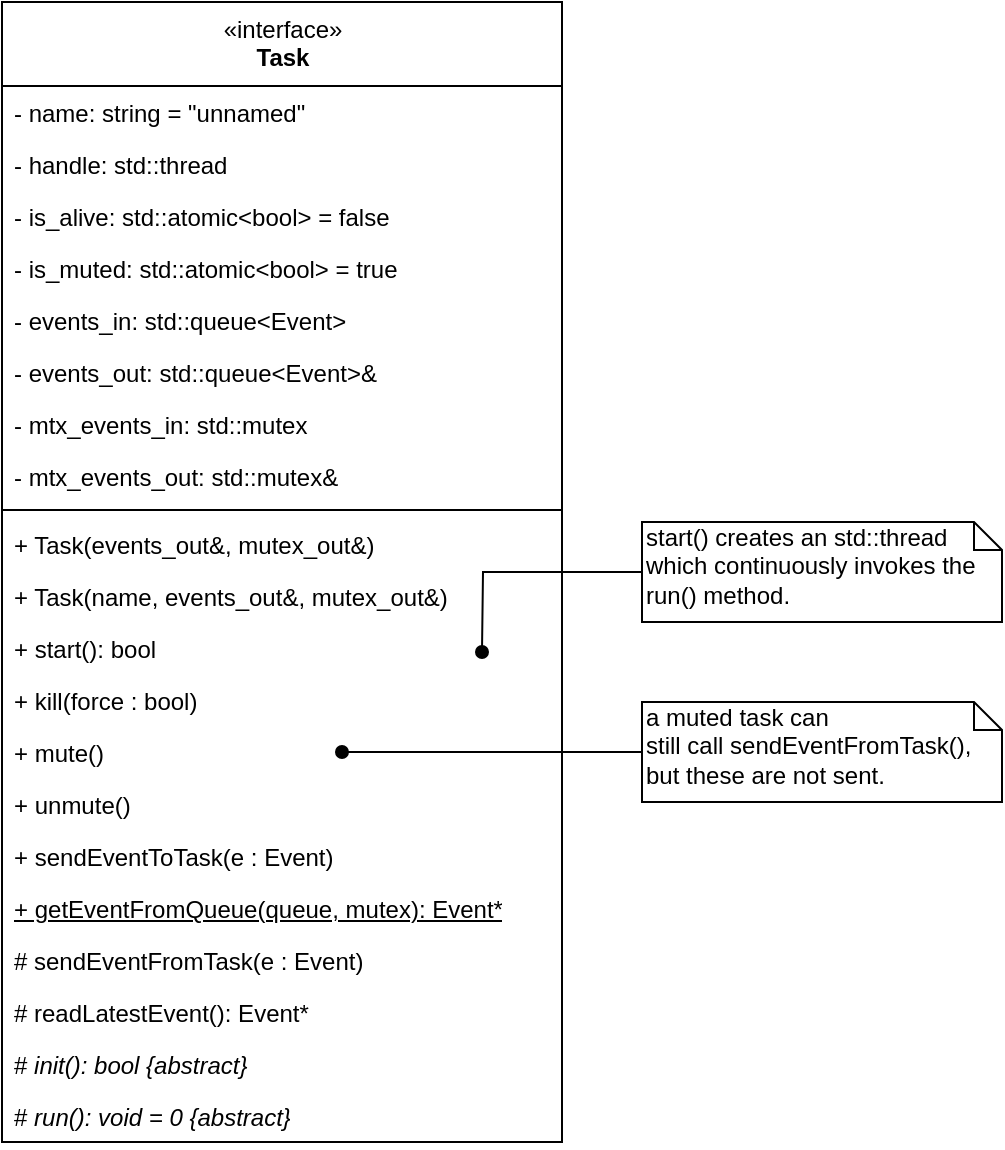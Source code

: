 <mxfile compressed="false" version="13.9.9" type="device">
  <diagram id="njPW_tboIVseyxhEBPLP" name="Page-1">
    <mxGraphModel dx="749" dy="556" grid="1" gridSize="10" guides="1" tooltips="1" connect="1" arrows="1" fold="1" page="1" pageScale="1" pageWidth="850" pageHeight="1100" math="0" shadow="0">
      <root>
        <mxCell id="0" />
        <mxCell id="1" parent="0" />
        <mxCell id="Oq4AOCG_8XORU7gmd54b-26" value="start() creates an std::thread which continuously invokes the run() method." style="shape=note;whiteSpace=wrap;html=1;size=14;verticalAlign=top;align=left;spacingTop=-6;" parent="1" vertex="1">
          <mxGeometry x="400" y="340" width="180" height="50" as="geometry" />
        </mxCell>
        <object label="&lt;span style=&quot;font-weight: normal&quot;&gt;«interface»&lt;br&gt;&lt;/span&gt;Task" Reference="https://stackoverflow.com/a/40255633" id="Oq4AOCG_8XORU7gmd54b-20">
          <mxCell style="swimlane;fontStyle=1;align=center;verticalAlign=top;childLayout=stackLayout;horizontal=1;startSize=42;horizontalStack=0;resizeParent=1;resizeParentMax=0;resizeLast=0;collapsible=1;marginBottom=0;html=1;" parent="1" vertex="1">
            <mxGeometry x="80" y="80" width="280" height="570" as="geometry">
              <mxRectangle x="80" y="80" width="90" height="42" as="alternateBounds" />
            </mxGeometry>
          </mxCell>
        </object>
        <mxCell id="FfK1kQkvp-mUVUn6hDS0-1" value="- name: string = &quot;unnamed&quot;" style="text;strokeColor=none;fillColor=none;align=left;verticalAlign=top;spacingLeft=4;spacingRight=4;overflow=hidden;rotatable=0;points=[[0,0.5],[1,0.5]];portConstraint=eastwest;" parent="Oq4AOCG_8XORU7gmd54b-20" vertex="1">
          <mxGeometry y="42" width="280" height="26" as="geometry" />
        </mxCell>
        <mxCell id="zF8ujBEyW1-UT1-GcIOw-1" value="- handle: std::thread" style="text;strokeColor=none;fillColor=none;align=left;verticalAlign=top;spacingLeft=4;spacingRight=4;overflow=hidden;rotatable=0;points=[[0,0.5],[1,0.5]];portConstraint=eastwest;" vertex="1" parent="Oq4AOCG_8XORU7gmd54b-20">
          <mxGeometry y="68" width="280" height="26" as="geometry" />
        </mxCell>
        <mxCell id="VliTJrwRz1mfwgOG9LFT-1" value="- is_alive: std::atomic&lt;bool&gt; = false" style="text;strokeColor=none;fillColor=none;align=left;verticalAlign=top;spacingLeft=4;spacingRight=4;overflow=hidden;rotatable=0;points=[[0,0.5],[1,0.5]];portConstraint=eastwest;" parent="Oq4AOCG_8XORU7gmd54b-20" vertex="1">
          <mxGeometry y="94" width="280" height="26" as="geometry" />
        </mxCell>
        <mxCell id="d8CSZSj1F7NamnzfL7Gf-14" value="- is_muted: std::atomic&lt;bool&gt; = true" style="text;strokeColor=none;fillColor=none;align=left;verticalAlign=top;spacingLeft=4;spacingRight=4;overflow=hidden;rotatable=0;points=[[0,0.5],[1,0.5]];portConstraint=eastwest;" parent="Oq4AOCG_8XORU7gmd54b-20" vertex="1">
          <mxGeometry y="120" width="280" height="26" as="geometry" />
        </mxCell>
        <mxCell id="d8CSZSj1F7NamnzfL7Gf-1" value="- events_in: std::queue&lt;Event&gt;" style="text;strokeColor=none;fillColor=none;align=left;verticalAlign=top;spacingLeft=4;spacingRight=4;overflow=hidden;rotatable=0;points=[[0,0.5],[1,0.5]];portConstraint=eastwest;" parent="Oq4AOCG_8XORU7gmd54b-20" vertex="1">
          <mxGeometry y="146" width="280" height="26" as="geometry" />
        </mxCell>
        <mxCell id="d8CSZSj1F7NamnzfL7Gf-2" value="- events_out: std::queue&lt;Event&gt;&amp;" style="text;strokeColor=none;fillColor=none;align=left;verticalAlign=top;spacingLeft=4;spacingRight=4;overflow=hidden;rotatable=0;points=[[0,0.5],[1,0.5]];portConstraint=eastwest;" parent="Oq4AOCG_8XORU7gmd54b-20" vertex="1">
          <mxGeometry y="172" width="280" height="26" as="geometry" />
        </mxCell>
        <mxCell id="d8CSZSj1F7NamnzfL7Gf-3" value="- mtx_events_in: std::mutex" style="text;strokeColor=none;fillColor=none;align=left;verticalAlign=top;spacingLeft=4;spacingRight=4;overflow=hidden;rotatable=0;points=[[0,0.5],[1,0.5]];portConstraint=eastwest;" parent="Oq4AOCG_8XORU7gmd54b-20" vertex="1">
          <mxGeometry y="198" width="280" height="26" as="geometry" />
        </mxCell>
        <mxCell id="d8CSZSj1F7NamnzfL7Gf-4" value="- mtx_events_out: std::mutex&amp;" style="text;strokeColor=none;fillColor=none;align=left;verticalAlign=top;spacingLeft=4;spacingRight=4;overflow=hidden;rotatable=0;points=[[0,0.5],[1,0.5]];portConstraint=eastwest;" parent="Oq4AOCG_8XORU7gmd54b-20" vertex="1">
          <mxGeometry y="224" width="280" height="26" as="geometry" />
        </mxCell>
        <mxCell id="Oq4AOCG_8XORU7gmd54b-22" value="" style="line;strokeWidth=1;fillColor=none;align=left;verticalAlign=middle;spacingTop=-1;spacingLeft=3;spacingRight=3;rotatable=0;labelPosition=right;points=[];portConstraint=eastwest;" parent="Oq4AOCG_8XORU7gmd54b-20" vertex="1">
          <mxGeometry y="250" width="280" height="8" as="geometry" />
        </mxCell>
        <mxCell id="Oq4AOCG_8XORU7gmd54b-23" value="+ Task(events_out&amp;, mutex_out&amp;)" style="text;strokeColor=none;fillColor=none;align=left;verticalAlign=top;spacingLeft=4;spacingRight=4;overflow=hidden;rotatable=0;points=[[0,0.5],[1,0.5]];portConstraint=eastwest;" parent="Oq4AOCG_8XORU7gmd54b-20" vertex="1">
          <mxGeometry y="258" width="280" height="26" as="geometry" />
        </mxCell>
        <mxCell id="zF8ujBEyW1-UT1-GcIOw-4" value="+ Task(name, events_out&amp;, mutex_out&amp;)" style="text;strokeColor=none;fillColor=none;align=left;verticalAlign=top;spacingLeft=4;spacingRight=4;overflow=hidden;rotatable=0;points=[[0,0.5],[1,0.5]];portConstraint=eastwest;" vertex="1" parent="Oq4AOCG_8XORU7gmd54b-20">
          <mxGeometry y="284" width="280" height="26" as="geometry" />
        </mxCell>
        <mxCell id="zF8ujBEyW1-UT1-GcIOw-3" value="+ start(): bool" style="text;strokeColor=none;fillColor=none;align=left;verticalAlign=top;spacingLeft=4;spacingRight=4;overflow=hidden;rotatable=0;points=[[0,0.5],[1,0.5]];portConstraint=eastwest;" vertex="1" parent="Oq4AOCG_8XORU7gmd54b-20">
          <mxGeometry y="310" width="280" height="26" as="geometry" />
        </mxCell>
        <mxCell id="d8CSZSj1F7NamnzfL7Gf-22" value="+ kill(force : bool)" style="text;strokeColor=none;fillColor=none;align=left;verticalAlign=top;spacingLeft=4;spacingRight=4;overflow=hidden;rotatable=0;points=[[0,0.5],[1,0.5]];portConstraint=eastwest;" parent="Oq4AOCG_8XORU7gmd54b-20" vertex="1">
          <mxGeometry y="336" width="280" height="26" as="geometry" />
        </mxCell>
        <mxCell id="d8CSZSj1F7NamnzfL7Gf-17" value="+ mute()" style="text;strokeColor=none;fillColor=none;align=left;verticalAlign=top;spacingLeft=4;spacingRight=4;overflow=hidden;rotatable=0;points=[[0,0.5],[1,0.5]];portConstraint=eastwest;" parent="Oq4AOCG_8XORU7gmd54b-20" vertex="1">
          <mxGeometry y="362" width="280" height="26" as="geometry" />
        </mxCell>
        <mxCell id="d8CSZSj1F7NamnzfL7Gf-16" value="+ unmute()" style="text;strokeColor=none;fillColor=none;align=left;verticalAlign=top;spacingLeft=4;spacingRight=4;overflow=hidden;rotatable=0;points=[[0,0.5],[1,0.5]];portConstraint=eastwest;" parent="Oq4AOCG_8XORU7gmd54b-20" vertex="1">
          <mxGeometry y="388" width="280" height="26" as="geometry" />
        </mxCell>
        <mxCell id="d8CSZSj1F7NamnzfL7Gf-9" value="+ sendEventToTask(e : Event)" style="text;strokeColor=none;fillColor=none;align=left;verticalAlign=top;spacingLeft=4;spacingRight=4;overflow=hidden;rotatable=0;points=[[0,0.5],[1,0.5]];portConstraint=eastwest;" parent="Oq4AOCG_8XORU7gmd54b-20" vertex="1">
          <mxGeometry y="414" width="280" height="26" as="geometry" />
        </mxCell>
        <mxCell id="zF8ujBEyW1-UT1-GcIOw-7" value="+ getEventFromQueue(queue, mutex): Event*" style="text;strokeColor=none;fillColor=none;align=left;verticalAlign=top;spacingLeft=4;spacingRight=4;overflow=hidden;rotatable=0;points=[[0,0.5],[1,0.5]];portConstraint=eastwest;fontStyle=4;html=1;" vertex="1" parent="Oq4AOCG_8XORU7gmd54b-20">
          <mxGeometry y="440" width="280" height="26" as="geometry" />
        </mxCell>
        <mxCell id="d8CSZSj1F7NamnzfL7Gf-15" value="# sendEventFromTask(e : Event)" style="text;strokeColor=none;fillColor=none;align=left;verticalAlign=top;spacingLeft=4;spacingRight=4;overflow=hidden;rotatable=0;points=[[0,0.5],[1,0.5]];portConstraint=eastwest;" parent="Oq4AOCG_8XORU7gmd54b-20" vertex="1">
          <mxGeometry y="466" width="280" height="26" as="geometry" />
        </mxCell>
        <mxCell id="d8CSZSj1F7NamnzfL7Gf-19" value="# readLatestEvent(): Event*" style="text;strokeColor=none;fillColor=none;align=left;verticalAlign=top;spacingLeft=4;spacingRight=4;overflow=hidden;rotatable=0;points=[[0,0.5],[1,0.5]];portConstraint=eastwest;" parent="Oq4AOCG_8XORU7gmd54b-20" vertex="1">
          <mxGeometry y="492" width="280" height="26" as="geometry" />
        </mxCell>
        <mxCell id="Oq4AOCG_8XORU7gmd54b-24" value="&lt;span style=&quot;font-style: normal&quot;&gt;#&lt;/span&gt; init(): bool {abstract}" style="text;strokeColor=none;fillColor=none;align=left;verticalAlign=top;spacingLeft=4;spacingRight=4;overflow=hidden;rotatable=0;points=[[0,0.5],[1,0.5]];portConstraint=eastwest;fontStyle=2;html=1;" parent="Oq4AOCG_8XORU7gmd54b-20" vertex="1">
          <mxGeometry y="518" width="280" height="26" as="geometry" />
        </mxCell>
        <mxCell id="Oq4AOCG_8XORU7gmd54b-25" value="&lt;span style=&quot;font-style: normal&quot;&gt;#&lt;/span&gt; run(): void = 0 {abstract}" style="text;strokeColor=none;fillColor=none;align=left;verticalAlign=top;spacingLeft=4;spacingRight=4;overflow=hidden;rotatable=0;points=[[0,0.5],[1,0.5]];portConstraint=eastwest;fontStyle=2;html=1;" parent="Oq4AOCG_8XORU7gmd54b-20" vertex="1">
          <mxGeometry y="544" width="280" height="26" as="geometry" />
        </mxCell>
        <mxCell id="Oq4AOCG_8XORU7gmd54b-27" style="edgeStyle=orthogonalEdgeStyle;rounded=0;orthogonalLoop=1;jettySize=auto;html=1;endArrow=oval;endFill=1;" parent="1" source="Oq4AOCG_8XORU7gmd54b-26" edge="1">
          <mxGeometry relative="1" as="geometry">
            <mxPoint x="320" y="405" as="targetPoint" />
          </mxGeometry>
        </mxCell>
        <mxCell id="d8CSZSj1F7NamnzfL7Gf-21" style="edgeStyle=orthogonalEdgeStyle;rounded=0;orthogonalLoop=1;jettySize=auto;html=1;endArrow=oval;endFill=1;" parent="1" source="zF8ujBEyW1-UT1-GcIOw-5" edge="1">
          <mxGeometry relative="1" as="geometry">
            <mxPoint x="250" y="455" as="targetPoint" />
            <mxPoint x="360" y="460" as="sourcePoint" />
          </mxGeometry>
        </mxCell>
        <mxCell id="zF8ujBEyW1-UT1-GcIOw-5" value="a muted task can&lt;br&gt;still call&amp;nbsp;&lt;span&gt;sendEventFromTask&lt;/span&gt;(),&lt;br&gt;but these are not sent." style="shape=note;whiteSpace=wrap;html=1;size=14;verticalAlign=top;align=left;spacingTop=-6;" vertex="1" parent="1">
          <mxGeometry x="400" y="430" width="180" height="50" as="geometry" />
        </mxCell>
      </root>
    </mxGraphModel>
  </diagram>
</mxfile>
